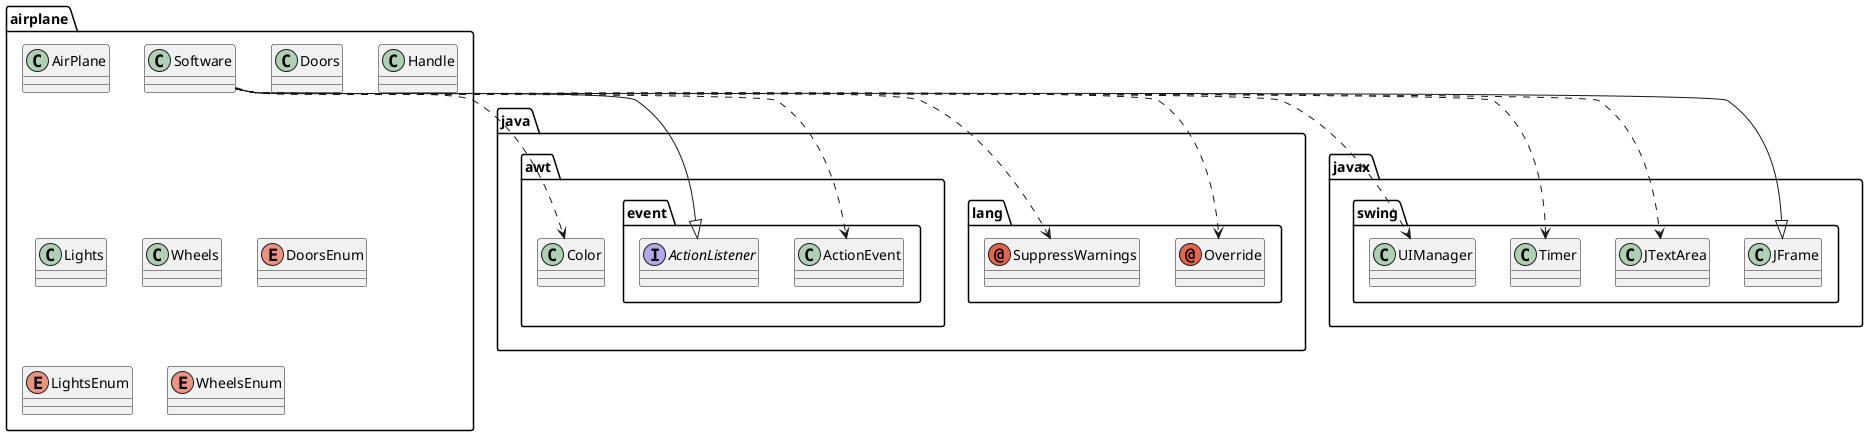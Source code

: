 @startuml
annotation java.lang.Override
annotation java.lang.SuppressWarnings
class airplane.AirPlane
class airplane.Doors
class airplane.Handle
class airplane.Lights
class airplane.Software
class airplane.Wheels
class java.awt.Color
class java.awt.event.ActionEvent
class javax.swing.JFrame
class javax.swing.JTextArea
class javax.swing.Timer
class javax.swing.UIManager
enum airplane.DoorsEnum
enum airplane.LightsEnum
enum airplane.WheelsEnum
interface java.awt.event.ActionListener
airplane.Software ..> java.lang.Override
airplane.Software ..> java.lang.SuppressWarnings
airplane.Software ..> java.awt.Color
airplane.Software ..> java.awt.event.ActionEvent
airplane.Software --|> javax.swing.JFrame
airplane.Software ..> javax.swing.JTextArea
airplane.Software ..> javax.swing.Timer
airplane.Software ..> javax.swing.UIManager
airplane.Software --|> java.awt.event.ActionListener
@enduml
